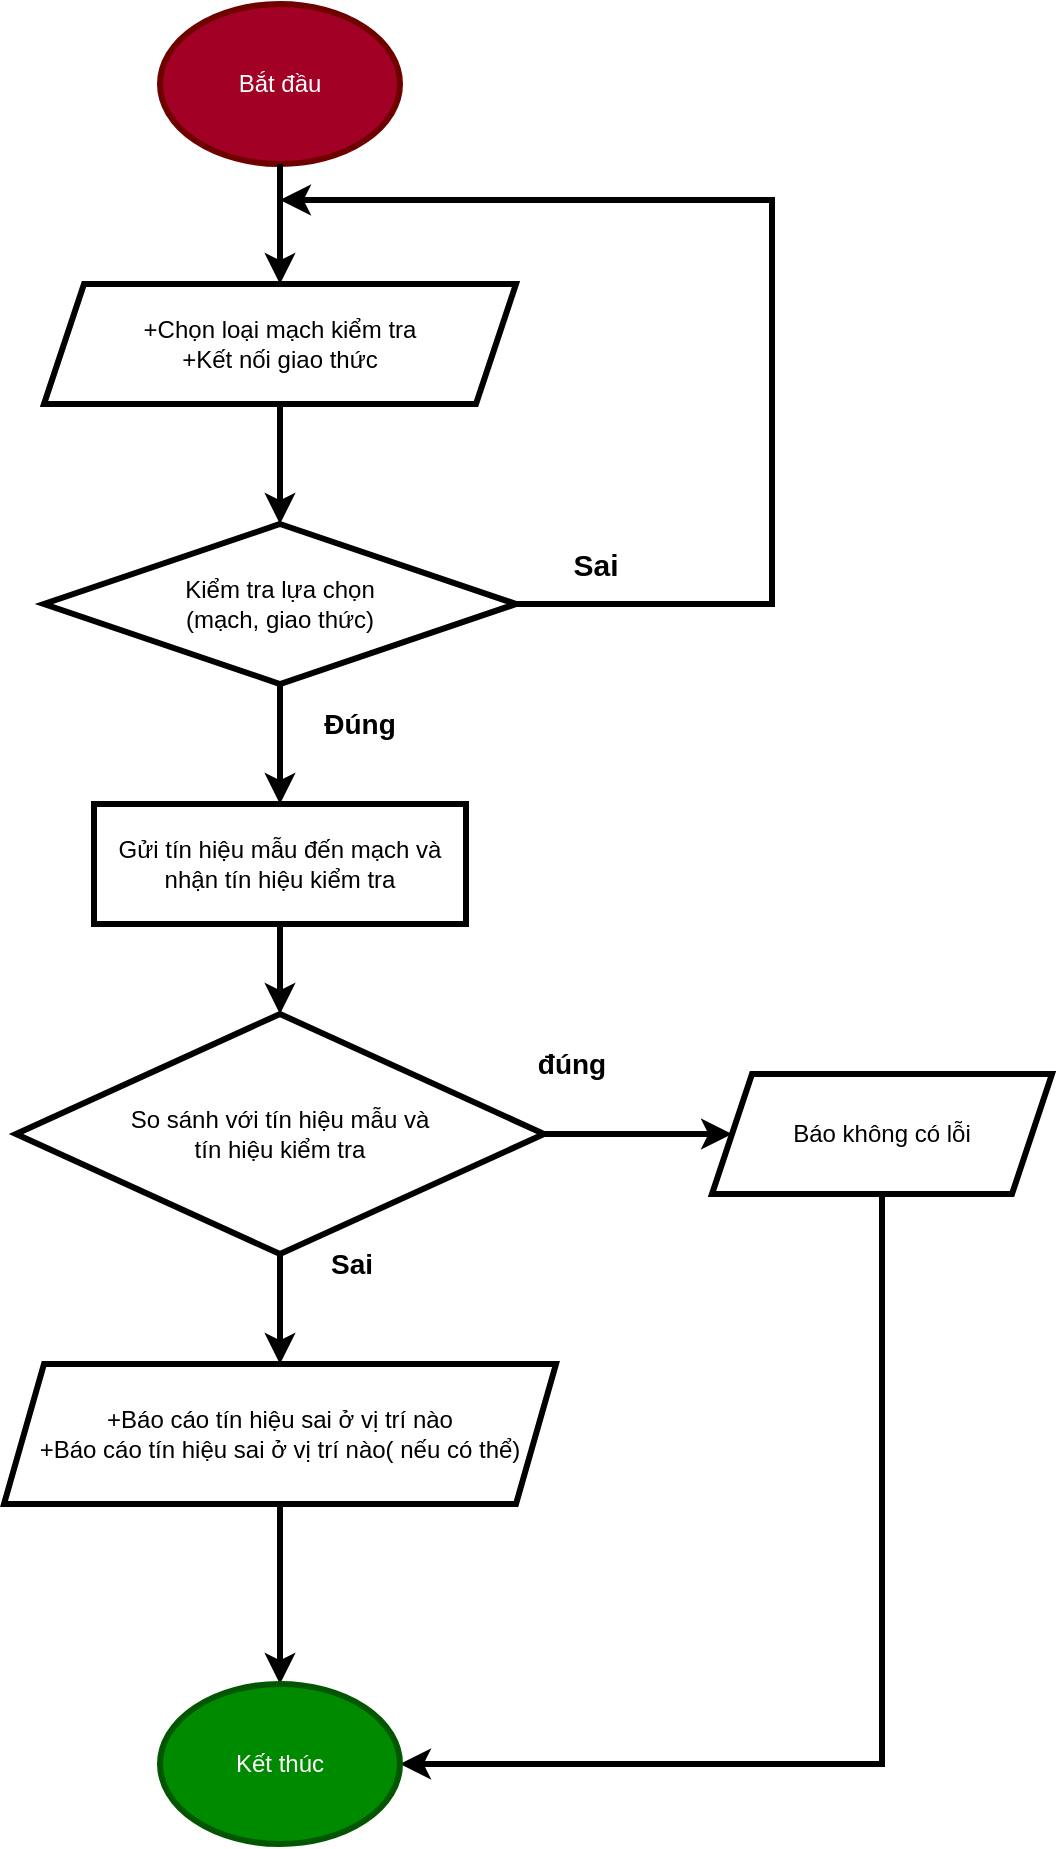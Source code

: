 <mxfile version="13.9.9" type="device" pages="4"><diagram id="7QLs9DL4EsbuZVvHk0Ve" name="Lưu đồ thuật toán"><mxGraphModel dx="1201" dy="696" grid="1" gridSize="10" guides="1" tooltips="1" connect="1" arrows="1" fold="1" page="1" pageScale="1" pageWidth="827" pageHeight="1169" math="0" shadow="0"><root><mxCell id="-nkPKuUR2-W2dKFy93-O-0"/><mxCell id="-nkPKuUR2-W2dKFy93-O-1" parent="-nkPKuUR2-W2dKFy93-O-0"/><mxCell id="-nkPKuUR2-W2dKFy93-O-2" value="Bắt đầu" style="ellipse;whiteSpace=wrap;html=1;strokeWidth=3;fillColor=#a20025;strokeColor=#6F0000;fontColor=#ffffff;" vertex="1" parent="-nkPKuUR2-W2dKFy93-O-1"><mxGeometry x="354" y="20" width="120" height="80" as="geometry"/></mxCell><mxCell id="-nkPKuUR2-W2dKFy93-O-11" style="edgeStyle=orthogonalEdgeStyle;rounded=0;orthogonalLoop=1;jettySize=auto;html=1;exitX=0.5;exitY=1;exitDx=0;exitDy=0;entryX=0.5;entryY=0;entryDx=0;entryDy=0;strokeWidth=3;" edge="1" parent="-nkPKuUR2-W2dKFy93-O-1" source="-nkPKuUR2-W2dKFy93-O-25" target="-nkPKuUR2-W2dKFy93-O-4"><mxGeometry relative="1" as="geometry"><mxPoint x="414" y="220" as="sourcePoint"/></mxGeometry></mxCell><mxCell id="-nkPKuUR2-W2dKFy93-O-12" style="edgeStyle=orthogonalEdgeStyle;rounded=0;orthogonalLoop=1;jettySize=auto;html=1;exitX=0.5;exitY=1;exitDx=0;exitDy=0;entryX=0.5;entryY=0;entryDx=0;entryDy=0;strokeWidth=3;" edge="1" parent="-nkPKuUR2-W2dKFy93-O-1" source="-nkPKuUR2-W2dKFy93-O-4" target="-nkPKuUR2-W2dKFy93-O-5"><mxGeometry relative="1" as="geometry"/></mxCell><mxCell id="-nkPKuUR2-W2dKFy93-O-18" style="edgeStyle=orthogonalEdgeStyle;rounded=0;orthogonalLoop=1;jettySize=auto;html=1;exitX=1;exitY=0.5;exitDx=0;exitDy=0;strokeWidth=3;" edge="1" parent="-nkPKuUR2-W2dKFy93-O-1" source="-nkPKuUR2-W2dKFy93-O-4"><mxGeometry relative="1" as="geometry"><mxPoint x="414" y="118" as="targetPoint"/><Array as="points"><mxPoint x="660" y="320"/><mxPoint x="660" y="118"/></Array></mxGeometry></mxCell><mxCell id="-nkPKuUR2-W2dKFy93-O-4" value="Kiểm tra lựa chọn&lt;br&gt;(mạch, giao thức)" style="rhombus;whiteSpace=wrap;html=1;strokeWidth=3;" vertex="1" parent="-nkPKuUR2-W2dKFy93-O-1"><mxGeometry x="296" y="280" width="236" height="80" as="geometry"/></mxCell><mxCell id="-nkPKuUR2-W2dKFy93-O-13" style="edgeStyle=orthogonalEdgeStyle;rounded=0;orthogonalLoop=1;jettySize=auto;html=1;exitX=0.5;exitY=1;exitDx=0;exitDy=0;entryX=0.5;entryY=0;entryDx=0;entryDy=0;strokeWidth=3;" edge="1" parent="-nkPKuUR2-W2dKFy93-O-1" source="-nkPKuUR2-W2dKFy93-O-5" target="-nkPKuUR2-W2dKFy93-O-6"><mxGeometry relative="1" as="geometry"/></mxCell><mxCell id="-nkPKuUR2-W2dKFy93-O-5" value="Gửi tín hiệu mẫu đến mạch và nhận tín hiệu kiểm tra" style="rounded=0;whiteSpace=wrap;html=1;strokeWidth=3;" vertex="1" parent="-nkPKuUR2-W2dKFy93-O-1"><mxGeometry x="321" y="420" width="186" height="60" as="geometry"/></mxCell><mxCell id="-nkPKuUR2-W2dKFy93-O-14" style="edgeStyle=orthogonalEdgeStyle;rounded=0;orthogonalLoop=1;jettySize=auto;html=1;exitX=0.5;exitY=1;exitDx=0;exitDy=0;entryX=0.5;entryY=0;entryDx=0;entryDy=0;strokeWidth=3;" edge="1" parent="-nkPKuUR2-W2dKFy93-O-1" source="-nkPKuUR2-W2dKFy93-O-6" target="-nkPKuUR2-W2dKFy93-O-7"><mxGeometry relative="1" as="geometry"/></mxCell><mxCell id="-nkPKuUR2-W2dKFy93-O-17" style="edgeStyle=orthogonalEdgeStyle;rounded=0;orthogonalLoop=1;jettySize=auto;html=1;exitX=1;exitY=0.5;exitDx=0;exitDy=0;entryX=0;entryY=0.5;entryDx=0;entryDy=0;strokeWidth=3;" edge="1" parent="-nkPKuUR2-W2dKFy93-O-1" source="-nkPKuUR2-W2dKFy93-O-6" target="-nkPKuUR2-W2dKFy93-O-8"><mxGeometry relative="1" as="geometry"/></mxCell><mxCell id="-nkPKuUR2-W2dKFy93-O-6" value="So sánh với tín hiệu mẫu và &lt;br&gt;tín hiệu kiểm tra" style="rhombus;whiteSpace=wrap;html=1;strokeWidth=3;" vertex="1" parent="-nkPKuUR2-W2dKFy93-O-1"><mxGeometry x="282" y="525" width="264" height="120" as="geometry"/></mxCell><mxCell id="-nkPKuUR2-W2dKFy93-O-15" style="edgeStyle=orthogonalEdgeStyle;rounded=0;orthogonalLoop=1;jettySize=auto;html=1;exitX=0.5;exitY=1;exitDx=0;exitDy=0;strokeWidth=3;" edge="1" parent="-nkPKuUR2-W2dKFy93-O-1" source="-nkPKuUR2-W2dKFy93-O-7" target="-nkPKuUR2-W2dKFy93-O-9"><mxGeometry relative="1" as="geometry"/></mxCell><mxCell id="-nkPKuUR2-W2dKFy93-O-7" value="+Báo cáo tín hiệu sai ở vị trí nào&lt;br&gt;+Báo cáo tín hiệu sai ở vị trí nào( nếu có thể)" style="shape=parallelogram;perimeter=parallelogramPerimeter;whiteSpace=wrap;html=1;fixedSize=1;strokeWidth=3;" vertex="1" parent="-nkPKuUR2-W2dKFy93-O-1"><mxGeometry x="276" y="700" width="276" height="70" as="geometry"/></mxCell><mxCell id="-nkPKuUR2-W2dKFy93-O-16" style="edgeStyle=orthogonalEdgeStyle;rounded=0;orthogonalLoop=1;jettySize=auto;html=1;exitX=0.5;exitY=1;exitDx=0;exitDy=0;entryX=1;entryY=0.5;entryDx=0;entryDy=0;strokeWidth=3;" edge="1" parent="-nkPKuUR2-W2dKFy93-O-1" source="-nkPKuUR2-W2dKFy93-O-8" target="-nkPKuUR2-W2dKFy93-O-9"><mxGeometry relative="1" as="geometry"/></mxCell><mxCell id="-nkPKuUR2-W2dKFy93-O-8" value="Báo không có lỗi" style="shape=parallelogram;perimeter=parallelogramPerimeter;whiteSpace=wrap;html=1;fixedSize=1;strokeWidth=3;" vertex="1" parent="-nkPKuUR2-W2dKFy93-O-1"><mxGeometry x="630" y="555" width="170" height="60" as="geometry"/></mxCell><mxCell id="-nkPKuUR2-W2dKFy93-O-9" value="Kết thúc" style="ellipse;whiteSpace=wrap;html=1;strokeWidth=3;fillColor=#008a00;strokeColor=#005700;fontColor=#ffffff;" vertex="1" parent="-nkPKuUR2-W2dKFy93-O-1"><mxGeometry x="354" y="860" width="120" height="80" as="geometry"/></mxCell><mxCell id="-nkPKuUR2-W2dKFy93-O-10" value="" style="endArrow=classic;html=1;exitX=0.5;exitY=1;exitDx=0;exitDy=0;entryX=0.5;entryY=0;entryDx=0;entryDy=0;strokeWidth=3;" edge="1" parent="-nkPKuUR2-W2dKFy93-O-1" source="-nkPKuUR2-W2dKFy93-O-2" target="-nkPKuUR2-W2dKFy93-O-25"><mxGeometry width="50" height="50" relative="1" as="geometry"><mxPoint x="430" y="120" as="sourcePoint"/><mxPoint x="414" y="160" as="targetPoint"/></mxGeometry></mxCell><mxCell id="-nkPKuUR2-W2dKFy93-O-20" value="&lt;b&gt;&lt;font style=&quot;font-size: 14px&quot;&gt;đúng&lt;/font&gt;&lt;/b&gt;" style="text;html=1;strokeColor=none;fillColor=none;align=center;verticalAlign=middle;whiteSpace=wrap;rounded=0;strokeWidth=3;" vertex="1" parent="-nkPKuUR2-W2dKFy93-O-1"><mxGeometry x="540" y="540" width="40" height="20" as="geometry"/></mxCell><mxCell id="-nkPKuUR2-W2dKFy93-O-21" value="&lt;b&gt;&lt;font style=&quot;font-size: 14px&quot;&gt;Sai&lt;/font&gt;&lt;/b&gt;" style="text;html=1;strokeColor=none;fillColor=none;align=center;verticalAlign=middle;whiteSpace=wrap;rounded=0;strokeWidth=3;" vertex="1" parent="-nkPKuUR2-W2dKFy93-O-1"><mxGeometry x="430" y="640" width="40" height="20" as="geometry"/></mxCell><mxCell id="-nkPKuUR2-W2dKFy93-O-22" value="&lt;b&gt;&lt;font style=&quot;font-size: 15px&quot;&gt;Sai&lt;/font&gt;&lt;/b&gt;" style="text;html=1;strokeColor=none;fillColor=none;align=center;verticalAlign=middle;whiteSpace=wrap;rounded=0;strokeWidth=3;" vertex="1" parent="-nkPKuUR2-W2dKFy93-O-1"><mxGeometry x="552" y="290" width="40" height="20" as="geometry"/></mxCell><mxCell id="-nkPKuUR2-W2dKFy93-O-23" value="&lt;b&gt;&lt;font style=&quot;font-size: 14px&quot;&gt;Đúng&lt;/font&gt;&lt;/b&gt;" style="text;html=1;strokeColor=none;fillColor=none;align=center;verticalAlign=middle;whiteSpace=wrap;rounded=0;strokeWidth=3;" vertex="1" parent="-nkPKuUR2-W2dKFy93-O-1"><mxGeometry x="434" y="370" width="40" height="20" as="geometry"/></mxCell><mxCell id="-nkPKuUR2-W2dKFy93-O-25" value="&lt;span&gt;+Chọn loại mạch kiểm tra&lt;/span&gt;&lt;br&gt;&lt;span&gt;+Kết nối giao thức&lt;/span&gt;" style="shape=parallelogram;perimeter=parallelogramPerimeter;whiteSpace=wrap;html=1;fixedSize=1;strokeWidth=3;" vertex="1" parent="-nkPKuUR2-W2dKFy93-O-1"><mxGeometry x="296" y="160" width="236" height="60" as="geometry"/></mxCell></root></mxGraphModel></diagram><diagram id="X-oNtU5M0kjxQi0kWBlp" name="mainwindow"><mxGraphModel dx="1021" dy="592" grid="1" gridSize="10" guides="1" tooltips="1" connect="1" arrows="1" fold="1" page="1" pageScale="1" pageWidth="827" pageHeight="1169" math="0" shadow="0"><root><mxCell id="0"/><mxCell id="1" parent="0"/><mxCell id="9x3xg_1O1qPfIzADskUS-1" value="&lt;font style=&quot;font-size: 18px&quot;&gt;mainwindow&lt;/font&gt;" style="rounded=1;whiteSpace=wrap;html=1;fillColor=#008a00;strokeColor=#005700;fontColor=#ffffff;" parent="1" vertex="1"><mxGeometry x="60" y="110" width="170" height="120" as="geometry"/></mxCell><mxCell id="9x3xg_1O1qPfIzADskUS-2" value="QWindow&lt;br&gt;Cho menu trên" style="rounded=1;whiteSpace=wrap;html=1;" parent="1" vertex="1"><mxGeometry x="470" y="70" width="120" height="60" as="geometry"/></mxCell><mxCell id="9x3xg_1O1qPfIzADskUS-3" value="" style="rounded=1;whiteSpace=wrap;html=1;" parent="1" vertex="1"><mxGeometry x="480" y="420" width="220" height="60" as="geometry"/></mxCell><mxCell id="9x3xg_1O1qPfIzADskUS-4" value="" style="rounded=1;whiteSpace=wrap;html=1;" parent="1" vertex="1"><mxGeometry x="470" y="300" width="220" height="60" as="geometry"/></mxCell><mxCell id="9x3xg_1O1qPfIzADskUS-5" value="setWindowStyle&lt;br&gt;dùng điều chỉnh kích thước frame" style="rounded=1;whiteSpace=wrap;html=1;arcSize=34;" parent="1" vertex="1"><mxGeometry x="470" y="180" width="240" height="70" as="geometry"/></mxCell><mxCell id="9x3xg_1O1qPfIzADskUS-7" value="" style="endArrow=classic;html=1;exitX=0.998;exitY=0.431;exitDx=0;exitDy=0;entryX=0;entryY=0.5;entryDx=0;entryDy=0;exitPerimeter=0;" parent="1" source="9x3xg_1O1qPfIzADskUS-1" target="9x3xg_1O1qPfIzADskUS-2" edge="1"><mxGeometry width="50" height="50" relative="1" as="geometry"><mxPoint x="380" y="150" as="sourcePoint"/><mxPoint x="430" y="100" as="targetPoint"/><Array as="points"><mxPoint x="400" y="163"/><mxPoint x="400" y="100"/></Array></mxGeometry></mxCell><mxCell id="9x3xg_1O1qPfIzADskUS-8" value="" style="endArrow=classic;html=1;entryX=0;entryY=0.5;entryDx=0;entryDy=0;" parent="1" target="9x3xg_1O1qPfIzADskUS-5" edge="1"><mxGeometry width="50" height="50" relative="1" as="geometry"><mxPoint x="400" y="160" as="sourcePoint"/><mxPoint x="440" y="270" as="targetPoint"/><Array as="points"><mxPoint x="400" y="215"/></Array></mxGeometry></mxCell><mxCell id="9x3xg_1O1qPfIzADskUS-9" value="" style="endArrow=classic;html=1;entryX=0;entryY=0.5;entryDx=0;entryDy=0;" parent="1" target="9x3xg_1O1qPfIzADskUS-4" edge="1"><mxGeometry width="50" height="50" relative="1" as="geometry"><mxPoint x="400" y="210" as="sourcePoint"/><mxPoint x="440" y="260" as="targetPoint"/><Array as="points"><mxPoint x="400" y="330"/></Array></mxGeometry></mxCell><mxCell id="9x3xg_1O1qPfIzADskUS-10" value="" style="endArrow=classic;html=1;entryX=0;entryY=0.5;entryDx=0;entryDy=0;" parent="1" target="9x3xg_1O1qPfIzADskUS-3" edge="1"><mxGeometry width="50" height="50" relative="1" as="geometry"><mxPoint x="400" y="330" as="sourcePoint"/><mxPoint x="440" y="260" as="targetPoint"/><Array as="points"><mxPoint x="400" y="450"/></Array></mxGeometry></mxCell></root></mxGraphModel></diagram><diagram id="M142XVKVyAxT8R_x163Z" name="pixmapitem"><mxGraphModel dx="1021" dy="592" grid="1" gridSize="10" guides="1" tooltips="1" connect="1" arrows="1" fold="1" page="1" pageScale="1" pageWidth="827" pageHeight="1169" math="0" shadow="0"><root><mxCell id="sTspgAPO1pHO73PMk6Tm-0"/><mxCell id="sTspgAPO1pHO73PMk6Tm-1" parent="sTspgAPO1pHO73PMk6Tm-0"/><mxCell id="sTspgAPO1pHO73PMk6Tm-2" value="pixmapitem" style="rounded=1;whiteSpace=wrap;html=1;fillColor=#6a00ff;strokeColor=#3700CC;fontColor=#ffffff;" parent="sTspgAPO1pHO73PMk6Tm-1" vertex="1"><mxGeometry x="30" y="280" width="190" height="80" as="geometry"/></mxCell><mxCell id="sTspgAPO1pHO73PMk6Tm-4" value="" style="rounded=1;whiteSpace=wrap;html=1;" parent="sTspgAPO1pHO73PMk6Tm-1" vertex="1"><mxGeometry x="450" y="290" width="120" height="60" as="geometry"/></mxCell><mxCell id="sTspgAPO1pHO73PMk6Tm-5" value="" style="rounded=1;whiteSpace=wrap;html=1;" parent="sTspgAPO1pHO73PMk6Tm-1" vertex="1"><mxGeometry x="450" y="170" width="120" height="60" as="geometry"/></mxCell><mxCell id="sTspgAPO1pHO73PMk6Tm-6" value="" style="rounded=1;whiteSpace=wrap;html=1;" parent="sTspgAPO1pHO73PMk6Tm-1" vertex="1"><mxGeometry x="450" y="40" width="120" height="60" as="geometry"/></mxCell><mxCell id="sTspgAPO1pHO73PMk6Tm-7" value="" style="endArrow=classic;html=1;entryX=0;entryY=0.5;entryDx=0;entryDy=0;exitX=1;exitY=0.5;exitDx=0;exitDy=0;" parent="sTspgAPO1pHO73PMk6Tm-1" source="sTspgAPO1pHO73PMk6Tm-2" target="sTspgAPO1pHO73PMk6Tm-6" edge="1"><mxGeometry width="50" height="50" relative="1" as="geometry"><mxPoint x="390" y="330" as="sourcePoint"/><mxPoint x="440" y="280" as="targetPoint"/><Array as="points"><mxPoint x="270" y="320"/><mxPoint x="300" y="320"/><mxPoint x="300" y="70"/></Array></mxGeometry></mxCell><mxCell id="sTspgAPO1pHO73PMk6Tm-8" value="" style="endArrow=classic;html=1;entryX=0;entryY=0.5;entryDx=0;entryDy=0;" parent="sTspgAPO1pHO73PMk6Tm-1" target="sTspgAPO1pHO73PMk6Tm-5" edge="1"><mxGeometry width="50" height="50" relative="1" as="geometry"><mxPoint x="300" y="190" as="sourcePoint"/><mxPoint x="440" y="280" as="targetPoint"/><Array as="points"><mxPoint x="300" y="200"/><mxPoint x="400" y="200"/></Array></mxGeometry></mxCell><mxCell id="sTspgAPO1pHO73PMk6Tm-9" value="" style="endArrow=classic;html=1;entryX=0;entryY=0.5;entryDx=0;entryDy=0;" parent="sTspgAPO1pHO73PMk6Tm-1" target="sTspgAPO1pHO73PMk6Tm-4" edge="1"><mxGeometry width="50" height="50" relative="1" as="geometry"><mxPoint x="300" y="200" as="sourcePoint"/><mxPoint x="380" y="250" as="targetPoint"/><Array as="points"><mxPoint x="300" y="320"/></Array></mxGeometry></mxCell></root></mxGraphModel></diagram><diagram id="k282Ynf-1Ix2tUBTDtzy" name="stateapp"><mxGraphModel dx="1021" dy="592" grid="1" gridSize="10" guides="1" tooltips="1" connect="1" arrows="1" fold="1" page="1" pageScale="1" pageWidth="827" pageHeight="1169" math="0" shadow="0"><root><mxCell id="rR-AktwXS1g3ODkWZmDF-0"/><mxCell id="rR-AktwXS1g3ODkWZmDF-1" parent="rR-AktwXS1g3ODkWZmDF-0"/><mxCell id="rR-AktwXS1g3ODkWZmDF-4" value="&lt;font color=&quot;#ff0000&quot; size=&quot;1&quot;&gt;&lt;b style=&quot;font-size: 17px&quot;&gt;STATE&lt;/b&gt;&lt;/font&gt;" style="rounded=1;whiteSpace=wrap;html=1;fillColor=#d0cee2;strokeColor=#56517e;" parent="rR-AktwXS1g3ODkWZmDF-1" vertex="1"><mxGeometry x="70" y="50" width="470" height="440" as="geometry"/></mxCell><mxCell id="rR-AktwXS1g3ODkWZmDF-5" value="New&lt;br&gt;Tạo mới trạng thái" style="rounded=1;whiteSpace=wrap;html=1;" parent="rR-AktwXS1g3ODkWZmDF-1" vertex="1"><mxGeometry x="130" y="140" width="120" height="60" as="geometry"/></mxCell><mxCell id="XnSSe_QHvlS4L8N87Zbw-8" style="edgeStyle=orthogonalEdgeStyle;rounded=0;orthogonalLoop=1;jettySize=auto;html=1;exitX=1;exitY=0.5;exitDx=0;exitDy=0;entryX=0.447;entryY=1.023;entryDx=0;entryDy=0;entryPerimeter=0;" parent="rR-AktwXS1g3ODkWZmDF-1" source="rR-AktwXS1g3ODkWZmDF-6" target="XnSSe_QHvlS4L8N87Zbw-0" edge="1"><mxGeometry relative="1" as="geometry"><Array as="points"><mxPoint x="624" y="170"/></Array></mxGeometry></mxCell><mxCell id="rR-AktwXS1g3ODkWZmDF-6" value="USB&lt;br&gt;Kết nối với giao thức USB" style="rounded=1;whiteSpace=wrap;html=1;" parent="rR-AktwXS1g3ODkWZmDF-1" vertex="1"><mxGeometry x="400" y="140" width="170" height="60" as="geometry"/></mxCell><mxCell id="rR-AktwXS1g3ODkWZmDF-7" value="UART&lt;br&gt;Kết nối với giao thức UART" style="rounded=1;whiteSpace=wrap;html=1;" parent="rR-AktwXS1g3ODkWZmDF-1" vertex="1"><mxGeometry x="350" y="390" width="160" height="60" as="geometry"/></mxCell><mxCell id="rR-AktwXS1g3ODkWZmDF-8" value="Quit&lt;br&gt;Thoát khỏi app" style="rounded=1;whiteSpace=wrap;html=1;" parent="rR-AktwXS1g3ODkWZmDF-1" vertex="1"><mxGeometry x="130" y="390" width="120" height="60" as="geometry"/></mxCell><mxCell id="XnSSe_QHvlS4L8N87Zbw-0" value="" style="rounded=1;whiteSpace=wrap;html=1;" parent="rR-AktwXS1g3ODkWZmDF-1" vertex="1"><mxGeometry x="570" y="20" width="120" height="60" as="geometry"/></mxCell><mxCell id="XnSSe_QHvlS4L8N87Zbw-1" value="" style="rounded=1;whiteSpace=wrap;html=1;" parent="rR-AktwXS1g3ODkWZmDF-1" vertex="1"><mxGeometry x="680" y="140" width="120" height="60" as="geometry"/></mxCell><mxCell id="XnSSe_QHvlS4L8N87Zbw-2" value="" style="rounded=1;whiteSpace=wrap;html=1;" parent="rR-AktwXS1g3ODkWZmDF-1" vertex="1"><mxGeometry x="570" y="260" width="120" height="60" as="geometry"/></mxCell><mxCell id="XnSSe_QHvlS4L8N87Zbw-10" value="" style="endArrow=classic;html=1;entryX=0.5;entryY=0;entryDx=0;entryDy=0;" parent="rR-AktwXS1g3ODkWZmDF-1" target="XnSSe_QHvlS4L8N87Zbw-2" edge="1"><mxGeometry width="50" height="50" relative="1" as="geometry"><mxPoint x="630" y="170" as="sourcePoint"/><mxPoint x="660" y="120" as="targetPoint"/><Array as="points"><mxPoint x="630" y="190"/></Array></mxGeometry></mxCell><mxCell id="XnSSe_QHvlS4L8N87Zbw-11" value="" style="endArrow=classic;html=1;entryX=0;entryY=0.5;entryDx=0;entryDy=0;" parent="rR-AktwXS1g3ODkWZmDF-1" target="XnSSe_QHvlS4L8N87Zbw-1" edge="1"><mxGeometry width="50" height="50" relative="1" as="geometry"><mxPoint x="610" y="170" as="sourcePoint"/><mxPoint x="660" y="120" as="targetPoint"/></mxGeometry></mxCell></root></mxGraphModel></diagram></mxfile>